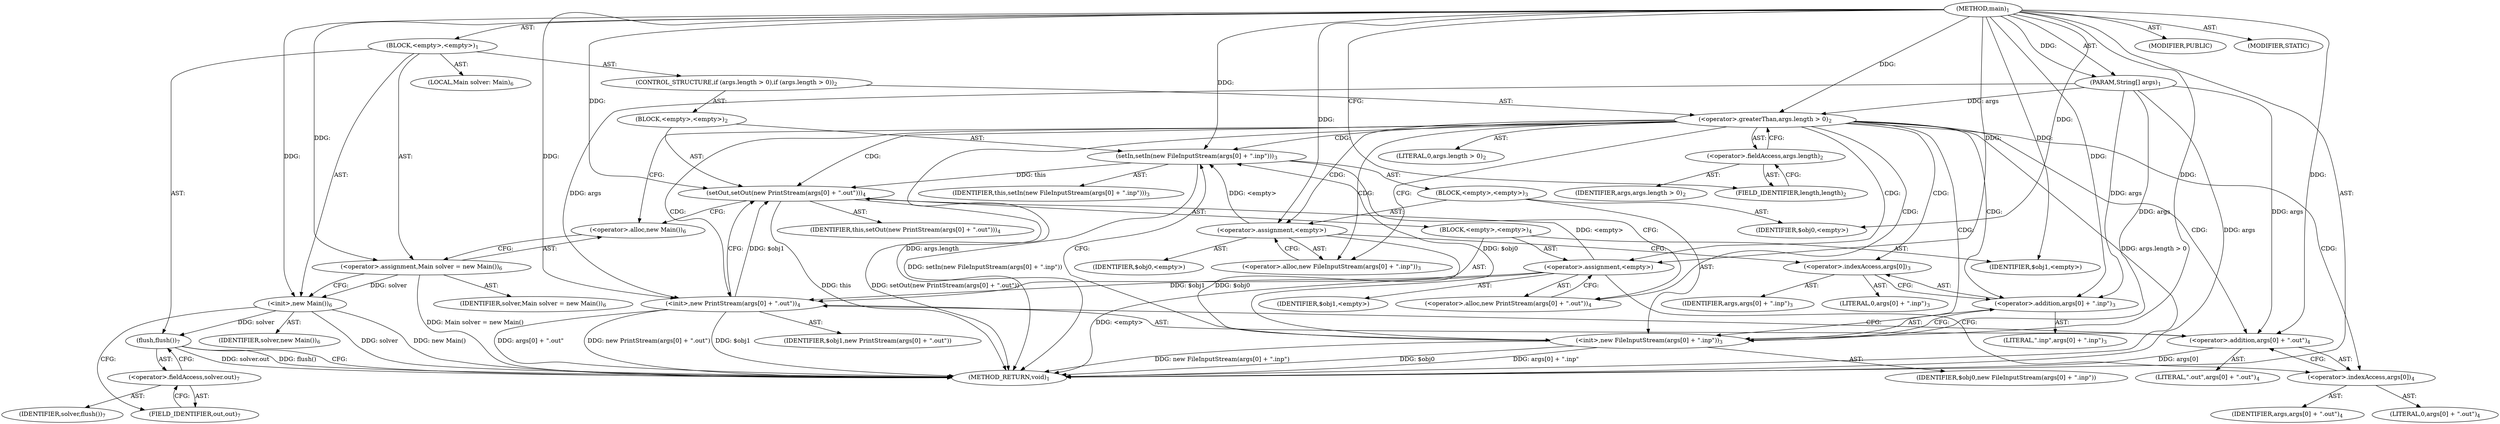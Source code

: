 digraph "main" {  
"19" [label = <(METHOD,main)<SUB>1</SUB>> ]
"20" [label = <(PARAM,String[] args)<SUB>1</SUB>> ]
"21" [label = <(BLOCK,&lt;empty&gt;,&lt;empty&gt;)<SUB>1</SUB>> ]
"22" [label = <(CONTROL_STRUCTURE,if (args.length &gt; 0),if (args.length &gt; 0))<SUB>2</SUB>> ]
"23" [label = <(&lt;operator&gt;.greaterThan,args.length &gt; 0)<SUB>2</SUB>> ]
"24" [label = <(&lt;operator&gt;.fieldAccess,args.length)<SUB>2</SUB>> ]
"25" [label = <(IDENTIFIER,args,args.length &gt; 0)<SUB>2</SUB>> ]
"26" [label = <(FIELD_IDENTIFIER,length,length)<SUB>2</SUB>> ]
"27" [label = <(LITERAL,0,args.length &gt; 0)<SUB>2</SUB>> ]
"28" [label = <(BLOCK,&lt;empty&gt;,&lt;empty&gt;)<SUB>2</SUB>> ]
"29" [label = <(setIn,setIn(new FileInputStream(args[0] + &quot;.inp&quot;)))<SUB>3</SUB>> ]
"30" [label = <(IDENTIFIER,this,setIn(new FileInputStream(args[0] + &quot;.inp&quot;)))<SUB>3</SUB>> ]
"31" [label = <(BLOCK,&lt;empty&gt;,&lt;empty&gt;)<SUB>3</SUB>> ]
"32" [label = <(&lt;operator&gt;.assignment,&lt;empty&gt;)> ]
"33" [label = <(IDENTIFIER,$obj0,&lt;empty&gt;)> ]
"34" [label = <(&lt;operator&gt;.alloc,new FileInputStream(args[0] + &quot;.inp&quot;))<SUB>3</SUB>> ]
"35" [label = <(&lt;init&gt;,new FileInputStream(args[0] + &quot;.inp&quot;))<SUB>3</SUB>> ]
"36" [label = <(IDENTIFIER,$obj0,new FileInputStream(args[0] + &quot;.inp&quot;))> ]
"37" [label = <(&lt;operator&gt;.addition,args[0] + &quot;.inp&quot;)<SUB>3</SUB>> ]
"38" [label = <(&lt;operator&gt;.indexAccess,args[0])<SUB>3</SUB>> ]
"39" [label = <(IDENTIFIER,args,args[0] + &quot;.inp&quot;)<SUB>3</SUB>> ]
"40" [label = <(LITERAL,0,args[0] + &quot;.inp&quot;)<SUB>3</SUB>> ]
"41" [label = <(LITERAL,&quot;.inp&quot;,args[0] + &quot;.inp&quot;)<SUB>3</SUB>> ]
"42" [label = <(IDENTIFIER,$obj0,&lt;empty&gt;)> ]
"43" [label = <(setOut,setOut(new PrintStream(args[0] + &quot;.out&quot;)))<SUB>4</SUB>> ]
"44" [label = <(IDENTIFIER,this,setOut(new PrintStream(args[0] + &quot;.out&quot;)))<SUB>4</SUB>> ]
"45" [label = <(BLOCK,&lt;empty&gt;,&lt;empty&gt;)<SUB>4</SUB>> ]
"46" [label = <(&lt;operator&gt;.assignment,&lt;empty&gt;)> ]
"47" [label = <(IDENTIFIER,$obj1,&lt;empty&gt;)> ]
"48" [label = <(&lt;operator&gt;.alloc,new PrintStream(args[0] + &quot;.out&quot;))<SUB>4</SUB>> ]
"49" [label = <(&lt;init&gt;,new PrintStream(args[0] + &quot;.out&quot;))<SUB>4</SUB>> ]
"50" [label = <(IDENTIFIER,$obj1,new PrintStream(args[0] + &quot;.out&quot;))> ]
"51" [label = <(&lt;operator&gt;.addition,args[0] + &quot;.out&quot;)<SUB>4</SUB>> ]
"52" [label = <(&lt;operator&gt;.indexAccess,args[0])<SUB>4</SUB>> ]
"53" [label = <(IDENTIFIER,args,args[0] + &quot;.out&quot;)<SUB>4</SUB>> ]
"54" [label = <(LITERAL,0,args[0] + &quot;.out&quot;)<SUB>4</SUB>> ]
"55" [label = <(LITERAL,&quot;.out&quot;,args[0] + &quot;.out&quot;)<SUB>4</SUB>> ]
"56" [label = <(IDENTIFIER,$obj1,&lt;empty&gt;)> ]
"4" [label = <(LOCAL,Main solver: Main)<SUB>6</SUB>> ]
"57" [label = <(&lt;operator&gt;.assignment,Main solver = new Main())<SUB>6</SUB>> ]
"58" [label = <(IDENTIFIER,solver,Main solver = new Main())<SUB>6</SUB>> ]
"59" [label = <(&lt;operator&gt;.alloc,new Main())<SUB>6</SUB>> ]
"60" [label = <(&lt;init&gt;,new Main())<SUB>6</SUB>> ]
"3" [label = <(IDENTIFIER,solver,new Main())<SUB>6</SUB>> ]
"61" [label = <(flush,flush())<SUB>7</SUB>> ]
"62" [label = <(&lt;operator&gt;.fieldAccess,solver.out)<SUB>7</SUB>> ]
"63" [label = <(IDENTIFIER,solver,flush())<SUB>7</SUB>> ]
"64" [label = <(FIELD_IDENTIFIER,out,out)<SUB>7</SUB>> ]
"65" [label = <(MODIFIER,PUBLIC)> ]
"66" [label = <(MODIFIER,STATIC)> ]
"67" [label = <(METHOD_RETURN,void)<SUB>1</SUB>> ]
  "19" -> "20"  [ label = "AST: "] 
  "19" -> "21"  [ label = "AST: "] 
  "19" -> "65"  [ label = "AST: "] 
  "19" -> "66"  [ label = "AST: "] 
  "19" -> "67"  [ label = "AST: "] 
  "21" -> "22"  [ label = "AST: "] 
  "21" -> "4"  [ label = "AST: "] 
  "21" -> "57"  [ label = "AST: "] 
  "21" -> "60"  [ label = "AST: "] 
  "21" -> "61"  [ label = "AST: "] 
  "22" -> "23"  [ label = "AST: "] 
  "22" -> "28"  [ label = "AST: "] 
  "23" -> "24"  [ label = "AST: "] 
  "23" -> "27"  [ label = "AST: "] 
  "24" -> "25"  [ label = "AST: "] 
  "24" -> "26"  [ label = "AST: "] 
  "28" -> "29"  [ label = "AST: "] 
  "28" -> "43"  [ label = "AST: "] 
  "29" -> "30"  [ label = "AST: "] 
  "29" -> "31"  [ label = "AST: "] 
  "31" -> "32"  [ label = "AST: "] 
  "31" -> "35"  [ label = "AST: "] 
  "31" -> "42"  [ label = "AST: "] 
  "32" -> "33"  [ label = "AST: "] 
  "32" -> "34"  [ label = "AST: "] 
  "35" -> "36"  [ label = "AST: "] 
  "35" -> "37"  [ label = "AST: "] 
  "37" -> "38"  [ label = "AST: "] 
  "37" -> "41"  [ label = "AST: "] 
  "38" -> "39"  [ label = "AST: "] 
  "38" -> "40"  [ label = "AST: "] 
  "43" -> "44"  [ label = "AST: "] 
  "43" -> "45"  [ label = "AST: "] 
  "45" -> "46"  [ label = "AST: "] 
  "45" -> "49"  [ label = "AST: "] 
  "45" -> "56"  [ label = "AST: "] 
  "46" -> "47"  [ label = "AST: "] 
  "46" -> "48"  [ label = "AST: "] 
  "49" -> "50"  [ label = "AST: "] 
  "49" -> "51"  [ label = "AST: "] 
  "51" -> "52"  [ label = "AST: "] 
  "51" -> "55"  [ label = "AST: "] 
  "52" -> "53"  [ label = "AST: "] 
  "52" -> "54"  [ label = "AST: "] 
  "57" -> "58"  [ label = "AST: "] 
  "57" -> "59"  [ label = "AST: "] 
  "60" -> "3"  [ label = "AST: "] 
  "61" -> "62"  [ label = "AST: "] 
  "62" -> "63"  [ label = "AST: "] 
  "62" -> "64"  [ label = "AST: "] 
  "57" -> "60"  [ label = "CFG: "] 
  "60" -> "64"  [ label = "CFG: "] 
  "61" -> "67"  [ label = "CFG: "] 
  "23" -> "34"  [ label = "CFG: "] 
  "23" -> "59"  [ label = "CFG: "] 
  "59" -> "57"  [ label = "CFG: "] 
  "62" -> "61"  [ label = "CFG: "] 
  "24" -> "23"  [ label = "CFG: "] 
  "29" -> "48"  [ label = "CFG: "] 
  "43" -> "59"  [ label = "CFG: "] 
  "64" -> "62"  [ label = "CFG: "] 
  "26" -> "24"  [ label = "CFG: "] 
  "32" -> "38"  [ label = "CFG: "] 
  "35" -> "29"  [ label = "CFG: "] 
  "46" -> "52"  [ label = "CFG: "] 
  "49" -> "43"  [ label = "CFG: "] 
  "34" -> "32"  [ label = "CFG: "] 
  "37" -> "35"  [ label = "CFG: "] 
  "48" -> "46"  [ label = "CFG: "] 
  "51" -> "49"  [ label = "CFG: "] 
  "38" -> "37"  [ label = "CFG: "] 
  "52" -> "51"  [ label = "CFG: "] 
  "19" -> "26"  [ label = "CFG: "] 
  "20" -> "67"  [ label = "DDG: args"] 
  "23" -> "67"  [ label = "DDG: args.length"] 
  "23" -> "67"  [ label = "DDG: args.length &gt; 0"] 
  "35" -> "67"  [ label = "DDG: $obj0"] 
  "35" -> "67"  [ label = "DDG: args[0] + &quot;.inp&quot;"] 
  "35" -> "67"  [ label = "DDG: new FileInputStream(args[0] + &quot;.inp&quot;)"] 
  "29" -> "67"  [ label = "DDG: setIn(new FileInputStream(args[0] + &quot;.inp&quot;))"] 
  "43" -> "67"  [ label = "DDG: this"] 
  "46" -> "67"  [ label = "DDG: &lt;empty&gt;"] 
  "49" -> "67"  [ label = "DDG: $obj1"] 
  "51" -> "67"  [ label = "DDG: args[0]"] 
  "49" -> "67"  [ label = "DDG: args[0] + &quot;.out&quot;"] 
  "49" -> "67"  [ label = "DDG: new PrintStream(args[0] + &quot;.out&quot;)"] 
  "43" -> "67"  [ label = "DDG: setOut(new PrintStream(args[0] + &quot;.out&quot;))"] 
  "57" -> "67"  [ label = "DDG: Main solver = new Main()"] 
  "60" -> "67"  [ label = "DDG: solver"] 
  "60" -> "67"  [ label = "DDG: new Main()"] 
  "61" -> "67"  [ label = "DDG: solver.out"] 
  "61" -> "67"  [ label = "DDG: flush()"] 
  "19" -> "20"  [ label = "DDG: "] 
  "19" -> "57"  [ label = "DDG: "] 
  "57" -> "60"  [ label = "DDG: solver"] 
  "19" -> "60"  [ label = "DDG: "] 
  "60" -> "61"  [ label = "DDG: solver"] 
  "20" -> "23"  [ label = "DDG: args"] 
  "19" -> "23"  [ label = "DDG: "] 
  "19" -> "29"  [ label = "DDG: "] 
  "32" -> "29"  [ label = "DDG: &lt;empty&gt;"] 
  "35" -> "29"  [ label = "DDG: $obj0"] 
  "29" -> "43"  [ label = "DDG: this"] 
  "19" -> "43"  [ label = "DDG: "] 
  "46" -> "43"  [ label = "DDG: &lt;empty&gt;"] 
  "49" -> "43"  [ label = "DDG: $obj1"] 
  "19" -> "32"  [ label = "DDG: "] 
  "19" -> "42"  [ label = "DDG: "] 
  "19" -> "46"  [ label = "DDG: "] 
  "19" -> "56"  [ label = "DDG: "] 
  "32" -> "35"  [ label = "DDG: $obj0"] 
  "19" -> "35"  [ label = "DDG: "] 
  "20" -> "35"  [ label = "DDG: args"] 
  "46" -> "49"  [ label = "DDG: $obj1"] 
  "19" -> "49"  [ label = "DDG: "] 
  "20" -> "49"  [ label = "DDG: args"] 
  "20" -> "37"  [ label = "DDG: args"] 
  "19" -> "37"  [ label = "DDG: "] 
  "20" -> "51"  [ label = "DDG: args"] 
  "19" -> "51"  [ label = "DDG: "] 
  "23" -> "34"  [ label = "CDG: "] 
  "23" -> "48"  [ label = "CDG: "] 
  "23" -> "32"  [ label = "CDG: "] 
  "23" -> "49"  [ label = "CDG: "] 
  "23" -> "51"  [ label = "CDG: "] 
  "23" -> "52"  [ label = "CDG: "] 
  "23" -> "37"  [ label = "CDG: "] 
  "23" -> "46"  [ label = "CDG: "] 
  "23" -> "38"  [ label = "CDG: "] 
  "23" -> "29"  [ label = "CDG: "] 
  "23" -> "35"  [ label = "CDG: "] 
  "23" -> "43"  [ label = "CDG: "] 
}
